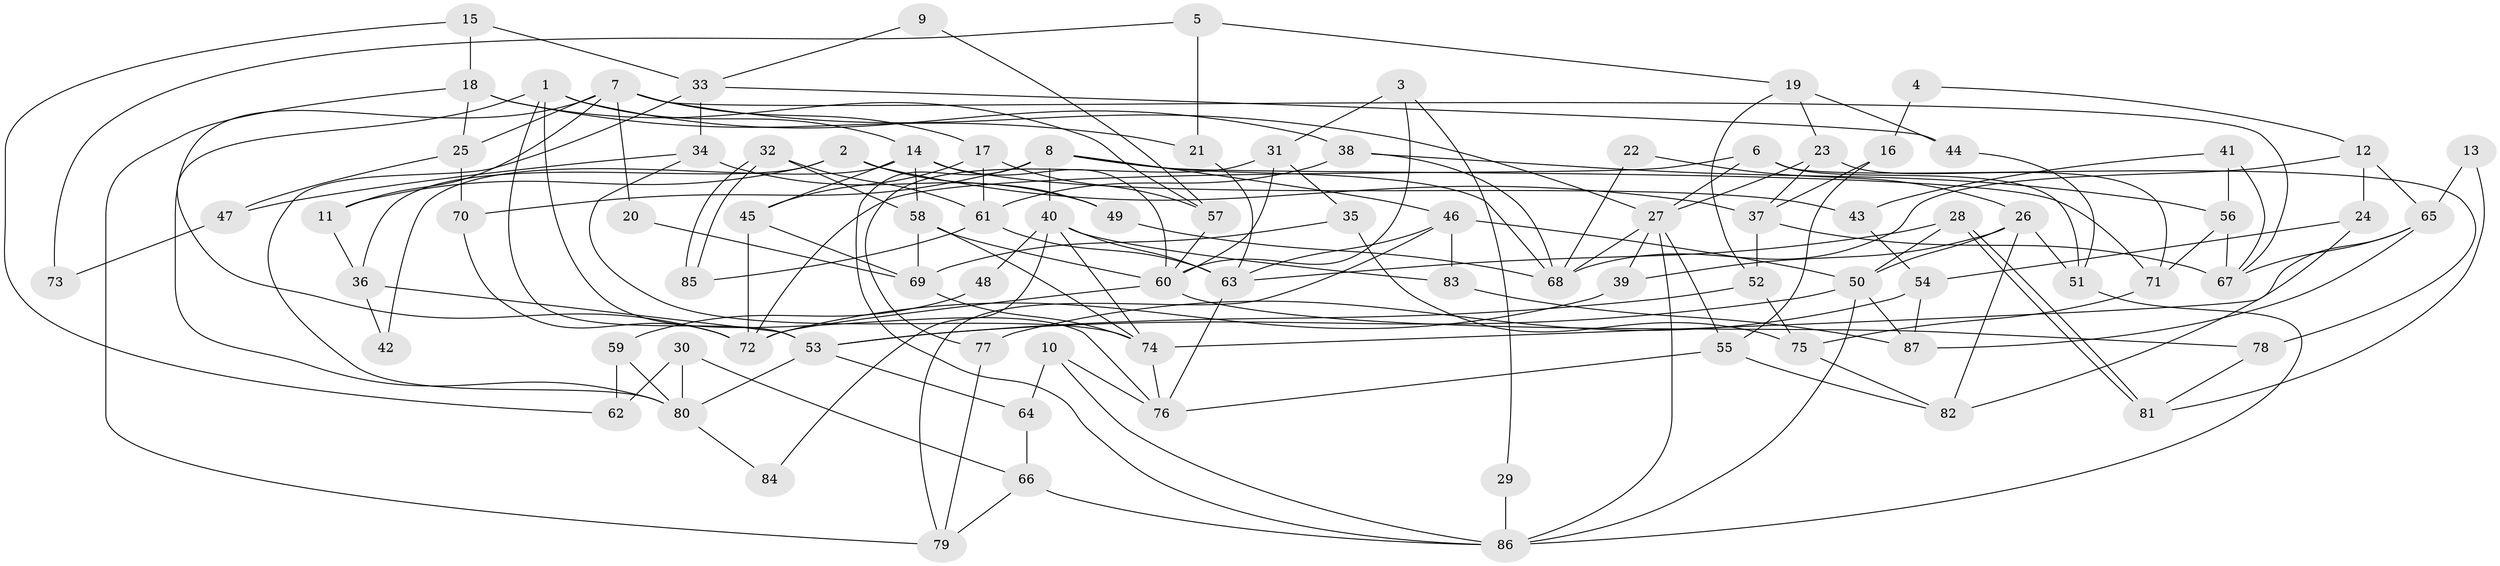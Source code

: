 // Generated by graph-tools (version 1.1) at 2025/49/03/09/25 04:49:22]
// undirected, 87 vertices, 174 edges
graph export_dot {
graph [start="1"]
  node [color=gray90,style=filled];
  1;
  2;
  3;
  4;
  5;
  6;
  7;
  8;
  9;
  10;
  11;
  12;
  13;
  14;
  15;
  16;
  17;
  18;
  19;
  20;
  21;
  22;
  23;
  24;
  25;
  26;
  27;
  28;
  29;
  30;
  31;
  32;
  33;
  34;
  35;
  36;
  37;
  38;
  39;
  40;
  41;
  42;
  43;
  44;
  45;
  46;
  47;
  48;
  49;
  50;
  51;
  52;
  53;
  54;
  55;
  56;
  57;
  58;
  59;
  60;
  61;
  62;
  63;
  64;
  65;
  66;
  67;
  68;
  69;
  70;
  71;
  72;
  73;
  74;
  75;
  76;
  77;
  78;
  79;
  80;
  81;
  82;
  83;
  84;
  85;
  86;
  87;
  1 -- 72;
  1 -- 76;
  1 -- 14;
  1 -- 38;
  1 -- 53;
  2 -- 49;
  2 -- 36;
  2 -- 11;
  2 -- 37;
  3 -- 31;
  3 -- 60;
  3 -- 29;
  4 -- 12;
  4 -- 16;
  5 -- 21;
  5 -- 19;
  5 -- 73;
  6 -- 51;
  6 -- 72;
  6 -- 27;
  6 -- 78;
  7 -- 27;
  7 -- 67;
  7 -- 11;
  7 -- 17;
  7 -- 20;
  7 -- 25;
  7 -- 80;
  8 -- 46;
  8 -- 68;
  8 -- 40;
  8 -- 70;
  8 -- 71;
  8 -- 86;
  9 -- 57;
  9 -- 33;
  10 -- 86;
  10 -- 76;
  10 -- 64;
  11 -- 36;
  12 -- 68;
  12 -- 65;
  12 -- 24;
  13 -- 81;
  13 -- 65;
  14 -- 43;
  14 -- 42;
  14 -- 45;
  14 -- 58;
  14 -- 60;
  15 -- 33;
  15 -- 18;
  15 -- 62;
  16 -- 37;
  16 -- 55;
  17 -- 45;
  17 -- 57;
  17 -- 61;
  18 -- 25;
  18 -- 57;
  18 -- 21;
  18 -- 79;
  19 -- 52;
  19 -- 23;
  19 -- 44;
  20 -- 69;
  21 -- 63;
  22 -- 26;
  22 -- 68;
  23 -- 27;
  23 -- 71;
  23 -- 37;
  24 -- 82;
  24 -- 54;
  25 -- 70;
  25 -- 47;
  26 -- 39;
  26 -- 50;
  26 -- 51;
  26 -- 82;
  27 -- 86;
  27 -- 39;
  27 -- 55;
  27 -- 68;
  28 -- 81;
  28 -- 81;
  28 -- 63;
  28 -- 50;
  29 -- 86;
  30 -- 66;
  30 -- 80;
  30 -- 62;
  31 -- 77;
  31 -- 60;
  31 -- 35;
  32 -- 61;
  32 -- 85;
  32 -- 85;
  32 -- 58;
  33 -- 80;
  33 -- 44;
  33 -- 34;
  34 -- 74;
  34 -- 47;
  34 -- 49;
  35 -- 69;
  35 -- 75;
  36 -- 53;
  36 -- 42;
  37 -- 52;
  37 -- 67;
  38 -- 56;
  38 -- 61;
  38 -- 68;
  39 -- 72;
  40 -- 74;
  40 -- 48;
  40 -- 63;
  40 -- 83;
  40 -- 84;
  41 -- 56;
  41 -- 67;
  41 -- 43;
  43 -- 54;
  44 -- 51;
  45 -- 69;
  45 -- 72;
  46 -- 63;
  46 -- 50;
  46 -- 79;
  46 -- 83;
  47 -- 73;
  48 -- 59;
  49 -- 68;
  50 -- 86;
  50 -- 53;
  50 -- 87;
  51 -- 86;
  52 -- 53;
  52 -- 75;
  53 -- 64;
  53 -- 80;
  54 -- 87;
  54 -- 77;
  55 -- 82;
  55 -- 76;
  56 -- 67;
  56 -- 71;
  57 -- 60;
  58 -- 60;
  58 -- 69;
  58 -- 74;
  59 -- 80;
  59 -- 62;
  60 -- 72;
  60 -- 78;
  61 -- 63;
  61 -- 85;
  63 -- 76;
  64 -- 66;
  65 -- 74;
  65 -- 87;
  65 -- 67;
  66 -- 79;
  66 -- 86;
  69 -- 74;
  70 -- 72;
  71 -- 75;
  74 -- 76;
  75 -- 82;
  77 -- 79;
  78 -- 81;
  80 -- 84;
  83 -- 87;
}
